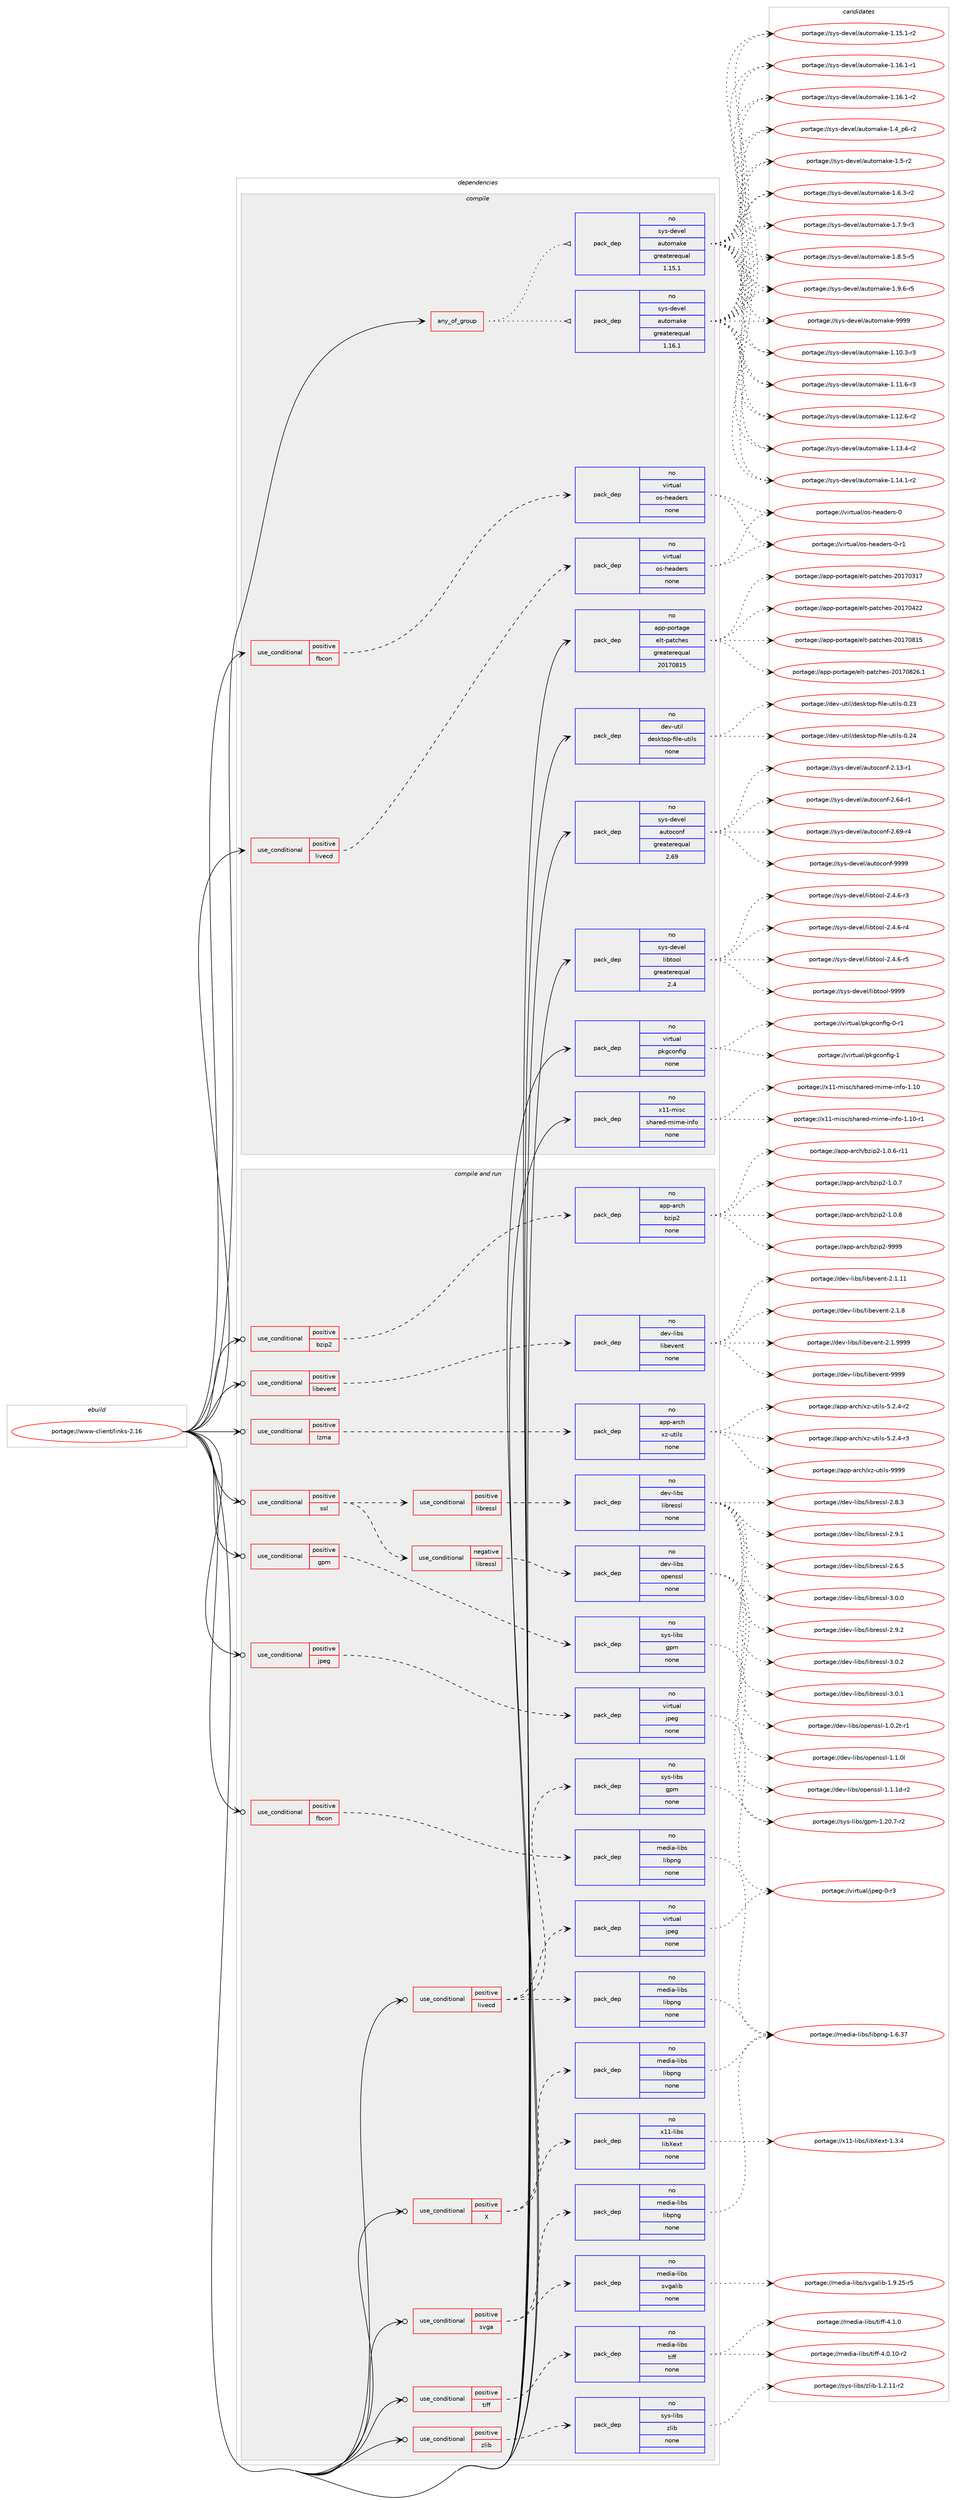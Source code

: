 digraph prolog {

# *************
# Graph options
# *************

newrank=true;
concentrate=true;
compound=true;
graph [rankdir=LR,fontname=Helvetica,fontsize=10,ranksep=1.5];#, ranksep=2.5, nodesep=0.2];
edge  [arrowhead=vee];
node  [fontname=Helvetica,fontsize=10];

# **********
# The ebuild
# **********

subgraph cluster_leftcol {
color=gray;
rank=same;
label=<<i>ebuild</i>>;
id [label="portage://www-client/links-2.16", color=red, width=4, href="../www-client/links-2.16.svg"];
}

# ****************
# The dependencies
# ****************

subgraph cluster_midcol {
color=gray;
label=<<i>dependencies</i>>;
subgraph cluster_compile {
fillcolor="#eeeeee";
style=filled;
label=<<i>compile</i>>;
subgraph any7565 {
dependency441439 [label=<<TABLE BORDER="0" CELLBORDER="1" CELLSPACING="0" CELLPADDING="4"><TR><TD CELLPADDING="10">any_of_group</TD></TR></TABLE>>, shape=none, color=red];subgraph pack327419 {
dependency441440 [label=<<TABLE BORDER="0" CELLBORDER="1" CELLSPACING="0" CELLPADDING="4" WIDTH="220"><TR><TD ROWSPAN="6" CELLPADDING="30">pack_dep</TD></TR><TR><TD WIDTH="110">no</TD></TR><TR><TD>sys-devel</TD></TR><TR><TD>automake</TD></TR><TR><TD>greaterequal</TD></TR><TR><TD>1.16.1</TD></TR></TABLE>>, shape=none, color=blue];
}
dependency441439:e -> dependency441440:w [weight=20,style="dotted",arrowhead="oinv"];
subgraph pack327420 {
dependency441441 [label=<<TABLE BORDER="0" CELLBORDER="1" CELLSPACING="0" CELLPADDING="4" WIDTH="220"><TR><TD ROWSPAN="6" CELLPADDING="30">pack_dep</TD></TR><TR><TD WIDTH="110">no</TD></TR><TR><TD>sys-devel</TD></TR><TR><TD>automake</TD></TR><TR><TD>greaterequal</TD></TR><TR><TD>1.15.1</TD></TR></TABLE>>, shape=none, color=blue];
}
dependency441439:e -> dependency441441:w [weight=20,style="dotted",arrowhead="oinv"];
}
id:e -> dependency441439:w [weight=20,style="solid",arrowhead="vee"];
subgraph cond106181 {
dependency441442 [label=<<TABLE BORDER="0" CELLBORDER="1" CELLSPACING="0" CELLPADDING="4"><TR><TD ROWSPAN="3" CELLPADDING="10">use_conditional</TD></TR><TR><TD>positive</TD></TR><TR><TD>fbcon</TD></TR></TABLE>>, shape=none, color=red];
subgraph pack327421 {
dependency441443 [label=<<TABLE BORDER="0" CELLBORDER="1" CELLSPACING="0" CELLPADDING="4" WIDTH="220"><TR><TD ROWSPAN="6" CELLPADDING="30">pack_dep</TD></TR><TR><TD WIDTH="110">no</TD></TR><TR><TD>virtual</TD></TR><TR><TD>os-headers</TD></TR><TR><TD>none</TD></TR><TR><TD></TD></TR></TABLE>>, shape=none, color=blue];
}
dependency441442:e -> dependency441443:w [weight=20,style="dashed",arrowhead="vee"];
}
id:e -> dependency441442:w [weight=20,style="solid",arrowhead="vee"];
subgraph cond106182 {
dependency441444 [label=<<TABLE BORDER="0" CELLBORDER="1" CELLSPACING="0" CELLPADDING="4"><TR><TD ROWSPAN="3" CELLPADDING="10">use_conditional</TD></TR><TR><TD>positive</TD></TR><TR><TD>livecd</TD></TR></TABLE>>, shape=none, color=red];
subgraph pack327422 {
dependency441445 [label=<<TABLE BORDER="0" CELLBORDER="1" CELLSPACING="0" CELLPADDING="4" WIDTH="220"><TR><TD ROWSPAN="6" CELLPADDING="30">pack_dep</TD></TR><TR><TD WIDTH="110">no</TD></TR><TR><TD>virtual</TD></TR><TR><TD>os-headers</TD></TR><TR><TD>none</TD></TR><TR><TD></TD></TR></TABLE>>, shape=none, color=blue];
}
dependency441444:e -> dependency441445:w [weight=20,style="dashed",arrowhead="vee"];
}
id:e -> dependency441444:w [weight=20,style="solid",arrowhead="vee"];
subgraph pack327423 {
dependency441446 [label=<<TABLE BORDER="0" CELLBORDER="1" CELLSPACING="0" CELLPADDING="4" WIDTH="220"><TR><TD ROWSPAN="6" CELLPADDING="30">pack_dep</TD></TR><TR><TD WIDTH="110">no</TD></TR><TR><TD>app-portage</TD></TR><TR><TD>elt-patches</TD></TR><TR><TD>greaterequal</TD></TR><TR><TD>20170815</TD></TR></TABLE>>, shape=none, color=blue];
}
id:e -> dependency441446:w [weight=20,style="solid",arrowhead="vee"];
subgraph pack327424 {
dependency441447 [label=<<TABLE BORDER="0" CELLBORDER="1" CELLSPACING="0" CELLPADDING="4" WIDTH="220"><TR><TD ROWSPAN="6" CELLPADDING="30">pack_dep</TD></TR><TR><TD WIDTH="110">no</TD></TR><TR><TD>dev-util</TD></TR><TR><TD>desktop-file-utils</TD></TR><TR><TD>none</TD></TR><TR><TD></TD></TR></TABLE>>, shape=none, color=blue];
}
id:e -> dependency441447:w [weight=20,style="solid",arrowhead="vee"];
subgraph pack327425 {
dependency441448 [label=<<TABLE BORDER="0" CELLBORDER="1" CELLSPACING="0" CELLPADDING="4" WIDTH="220"><TR><TD ROWSPAN="6" CELLPADDING="30">pack_dep</TD></TR><TR><TD WIDTH="110">no</TD></TR><TR><TD>sys-devel</TD></TR><TR><TD>autoconf</TD></TR><TR><TD>greaterequal</TD></TR><TR><TD>2.69</TD></TR></TABLE>>, shape=none, color=blue];
}
id:e -> dependency441448:w [weight=20,style="solid",arrowhead="vee"];
subgraph pack327426 {
dependency441449 [label=<<TABLE BORDER="0" CELLBORDER="1" CELLSPACING="0" CELLPADDING="4" WIDTH="220"><TR><TD ROWSPAN="6" CELLPADDING="30">pack_dep</TD></TR><TR><TD WIDTH="110">no</TD></TR><TR><TD>sys-devel</TD></TR><TR><TD>libtool</TD></TR><TR><TD>greaterequal</TD></TR><TR><TD>2.4</TD></TR></TABLE>>, shape=none, color=blue];
}
id:e -> dependency441449:w [weight=20,style="solid",arrowhead="vee"];
subgraph pack327427 {
dependency441450 [label=<<TABLE BORDER="0" CELLBORDER="1" CELLSPACING="0" CELLPADDING="4" WIDTH="220"><TR><TD ROWSPAN="6" CELLPADDING="30">pack_dep</TD></TR><TR><TD WIDTH="110">no</TD></TR><TR><TD>virtual</TD></TR><TR><TD>pkgconfig</TD></TR><TR><TD>none</TD></TR><TR><TD></TD></TR></TABLE>>, shape=none, color=blue];
}
id:e -> dependency441450:w [weight=20,style="solid",arrowhead="vee"];
subgraph pack327428 {
dependency441451 [label=<<TABLE BORDER="0" CELLBORDER="1" CELLSPACING="0" CELLPADDING="4" WIDTH="220"><TR><TD ROWSPAN="6" CELLPADDING="30">pack_dep</TD></TR><TR><TD WIDTH="110">no</TD></TR><TR><TD>x11-misc</TD></TR><TR><TD>shared-mime-info</TD></TR><TR><TD>none</TD></TR><TR><TD></TD></TR></TABLE>>, shape=none, color=blue];
}
id:e -> dependency441451:w [weight=20,style="solid",arrowhead="vee"];
}
subgraph cluster_compileandrun {
fillcolor="#eeeeee";
style=filled;
label=<<i>compile and run</i>>;
subgraph cond106183 {
dependency441452 [label=<<TABLE BORDER="0" CELLBORDER="1" CELLSPACING="0" CELLPADDING="4"><TR><TD ROWSPAN="3" CELLPADDING="10">use_conditional</TD></TR><TR><TD>positive</TD></TR><TR><TD>X</TD></TR></TABLE>>, shape=none, color=red];
subgraph pack327429 {
dependency441453 [label=<<TABLE BORDER="0" CELLBORDER="1" CELLSPACING="0" CELLPADDING="4" WIDTH="220"><TR><TD ROWSPAN="6" CELLPADDING="30">pack_dep</TD></TR><TR><TD WIDTH="110">no</TD></TR><TR><TD>media-libs</TD></TR><TR><TD>libpng</TD></TR><TR><TD>none</TD></TR><TR><TD></TD></TR></TABLE>>, shape=none, color=blue];
}
dependency441452:e -> dependency441453:w [weight=20,style="dashed",arrowhead="vee"];
subgraph pack327430 {
dependency441454 [label=<<TABLE BORDER="0" CELLBORDER="1" CELLSPACING="0" CELLPADDING="4" WIDTH="220"><TR><TD ROWSPAN="6" CELLPADDING="30">pack_dep</TD></TR><TR><TD WIDTH="110">no</TD></TR><TR><TD>x11-libs</TD></TR><TR><TD>libXext</TD></TR><TR><TD>none</TD></TR><TR><TD></TD></TR></TABLE>>, shape=none, color=blue];
}
dependency441452:e -> dependency441454:w [weight=20,style="dashed",arrowhead="vee"];
}
id:e -> dependency441452:w [weight=20,style="solid",arrowhead="odotvee"];
subgraph cond106184 {
dependency441455 [label=<<TABLE BORDER="0" CELLBORDER="1" CELLSPACING="0" CELLPADDING="4"><TR><TD ROWSPAN="3" CELLPADDING="10">use_conditional</TD></TR><TR><TD>positive</TD></TR><TR><TD>bzip2</TD></TR></TABLE>>, shape=none, color=red];
subgraph pack327431 {
dependency441456 [label=<<TABLE BORDER="0" CELLBORDER="1" CELLSPACING="0" CELLPADDING="4" WIDTH="220"><TR><TD ROWSPAN="6" CELLPADDING="30">pack_dep</TD></TR><TR><TD WIDTH="110">no</TD></TR><TR><TD>app-arch</TD></TR><TR><TD>bzip2</TD></TR><TR><TD>none</TD></TR><TR><TD></TD></TR></TABLE>>, shape=none, color=blue];
}
dependency441455:e -> dependency441456:w [weight=20,style="dashed",arrowhead="vee"];
}
id:e -> dependency441455:w [weight=20,style="solid",arrowhead="odotvee"];
subgraph cond106185 {
dependency441457 [label=<<TABLE BORDER="0" CELLBORDER="1" CELLSPACING="0" CELLPADDING="4"><TR><TD ROWSPAN="3" CELLPADDING="10">use_conditional</TD></TR><TR><TD>positive</TD></TR><TR><TD>fbcon</TD></TR></TABLE>>, shape=none, color=red];
subgraph pack327432 {
dependency441458 [label=<<TABLE BORDER="0" CELLBORDER="1" CELLSPACING="0" CELLPADDING="4" WIDTH="220"><TR><TD ROWSPAN="6" CELLPADDING="30">pack_dep</TD></TR><TR><TD WIDTH="110">no</TD></TR><TR><TD>media-libs</TD></TR><TR><TD>libpng</TD></TR><TR><TD>none</TD></TR><TR><TD></TD></TR></TABLE>>, shape=none, color=blue];
}
dependency441457:e -> dependency441458:w [weight=20,style="dashed",arrowhead="vee"];
}
id:e -> dependency441457:w [weight=20,style="solid",arrowhead="odotvee"];
subgraph cond106186 {
dependency441459 [label=<<TABLE BORDER="0" CELLBORDER="1" CELLSPACING="0" CELLPADDING="4"><TR><TD ROWSPAN="3" CELLPADDING="10">use_conditional</TD></TR><TR><TD>positive</TD></TR><TR><TD>gpm</TD></TR></TABLE>>, shape=none, color=red];
subgraph pack327433 {
dependency441460 [label=<<TABLE BORDER="0" CELLBORDER="1" CELLSPACING="0" CELLPADDING="4" WIDTH="220"><TR><TD ROWSPAN="6" CELLPADDING="30">pack_dep</TD></TR><TR><TD WIDTH="110">no</TD></TR><TR><TD>sys-libs</TD></TR><TR><TD>gpm</TD></TR><TR><TD>none</TD></TR><TR><TD></TD></TR></TABLE>>, shape=none, color=blue];
}
dependency441459:e -> dependency441460:w [weight=20,style="dashed",arrowhead="vee"];
}
id:e -> dependency441459:w [weight=20,style="solid",arrowhead="odotvee"];
subgraph cond106187 {
dependency441461 [label=<<TABLE BORDER="0" CELLBORDER="1" CELLSPACING="0" CELLPADDING="4"><TR><TD ROWSPAN="3" CELLPADDING="10">use_conditional</TD></TR><TR><TD>positive</TD></TR><TR><TD>jpeg</TD></TR></TABLE>>, shape=none, color=red];
subgraph pack327434 {
dependency441462 [label=<<TABLE BORDER="0" CELLBORDER="1" CELLSPACING="0" CELLPADDING="4" WIDTH="220"><TR><TD ROWSPAN="6" CELLPADDING="30">pack_dep</TD></TR><TR><TD WIDTH="110">no</TD></TR><TR><TD>virtual</TD></TR><TR><TD>jpeg</TD></TR><TR><TD>none</TD></TR><TR><TD></TD></TR></TABLE>>, shape=none, color=blue];
}
dependency441461:e -> dependency441462:w [weight=20,style="dashed",arrowhead="vee"];
}
id:e -> dependency441461:w [weight=20,style="solid",arrowhead="odotvee"];
subgraph cond106188 {
dependency441463 [label=<<TABLE BORDER="0" CELLBORDER="1" CELLSPACING="0" CELLPADDING="4"><TR><TD ROWSPAN="3" CELLPADDING="10">use_conditional</TD></TR><TR><TD>positive</TD></TR><TR><TD>libevent</TD></TR></TABLE>>, shape=none, color=red];
subgraph pack327435 {
dependency441464 [label=<<TABLE BORDER="0" CELLBORDER="1" CELLSPACING="0" CELLPADDING="4" WIDTH="220"><TR><TD ROWSPAN="6" CELLPADDING="30">pack_dep</TD></TR><TR><TD WIDTH="110">no</TD></TR><TR><TD>dev-libs</TD></TR><TR><TD>libevent</TD></TR><TR><TD>none</TD></TR><TR><TD></TD></TR></TABLE>>, shape=none, color=blue];
}
dependency441463:e -> dependency441464:w [weight=20,style="dashed",arrowhead="vee"];
}
id:e -> dependency441463:w [weight=20,style="solid",arrowhead="odotvee"];
subgraph cond106189 {
dependency441465 [label=<<TABLE BORDER="0" CELLBORDER="1" CELLSPACING="0" CELLPADDING="4"><TR><TD ROWSPAN="3" CELLPADDING="10">use_conditional</TD></TR><TR><TD>positive</TD></TR><TR><TD>livecd</TD></TR></TABLE>>, shape=none, color=red];
subgraph pack327436 {
dependency441466 [label=<<TABLE BORDER="0" CELLBORDER="1" CELLSPACING="0" CELLPADDING="4" WIDTH="220"><TR><TD ROWSPAN="6" CELLPADDING="30">pack_dep</TD></TR><TR><TD WIDTH="110">no</TD></TR><TR><TD>media-libs</TD></TR><TR><TD>libpng</TD></TR><TR><TD>none</TD></TR><TR><TD></TD></TR></TABLE>>, shape=none, color=blue];
}
dependency441465:e -> dependency441466:w [weight=20,style="dashed",arrowhead="vee"];
subgraph pack327437 {
dependency441467 [label=<<TABLE BORDER="0" CELLBORDER="1" CELLSPACING="0" CELLPADDING="4" WIDTH="220"><TR><TD ROWSPAN="6" CELLPADDING="30">pack_dep</TD></TR><TR><TD WIDTH="110">no</TD></TR><TR><TD>sys-libs</TD></TR><TR><TD>gpm</TD></TR><TR><TD>none</TD></TR><TR><TD></TD></TR></TABLE>>, shape=none, color=blue];
}
dependency441465:e -> dependency441467:w [weight=20,style="dashed",arrowhead="vee"];
subgraph pack327438 {
dependency441468 [label=<<TABLE BORDER="0" CELLBORDER="1" CELLSPACING="0" CELLPADDING="4" WIDTH="220"><TR><TD ROWSPAN="6" CELLPADDING="30">pack_dep</TD></TR><TR><TD WIDTH="110">no</TD></TR><TR><TD>virtual</TD></TR><TR><TD>jpeg</TD></TR><TR><TD>none</TD></TR><TR><TD></TD></TR></TABLE>>, shape=none, color=blue];
}
dependency441465:e -> dependency441468:w [weight=20,style="dashed",arrowhead="vee"];
}
id:e -> dependency441465:w [weight=20,style="solid",arrowhead="odotvee"];
subgraph cond106190 {
dependency441469 [label=<<TABLE BORDER="0" CELLBORDER="1" CELLSPACING="0" CELLPADDING="4"><TR><TD ROWSPAN="3" CELLPADDING="10">use_conditional</TD></TR><TR><TD>positive</TD></TR><TR><TD>lzma</TD></TR></TABLE>>, shape=none, color=red];
subgraph pack327439 {
dependency441470 [label=<<TABLE BORDER="0" CELLBORDER="1" CELLSPACING="0" CELLPADDING="4" WIDTH="220"><TR><TD ROWSPAN="6" CELLPADDING="30">pack_dep</TD></TR><TR><TD WIDTH="110">no</TD></TR><TR><TD>app-arch</TD></TR><TR><TD>xz-utils</TD></TR><TR><TD>none</TD></TR><TR><TD></TD></TR></TABLE>>, shape=none, color=blue];
}
dependency441469:e -> dependency441470:w [weight=20,style="dashed",arrowhead="vee"];
}
id:e -> dependency441469:w [weight=20,style="solid",arrowhead="odotvee"];
subgraph cond106191 {
dependency441471 [label=<<TABLE BORDER="0" CELLBORDER="1" CELLSPACING="0" CELLPADDING="4"><TR><TD ROWSPAN="3" CELLPADDING="10">use_conditional</TD></TR><TR><TD>positive</TD></TR><TR><TD>ssl</TD></TR></TABLE>>, shape=none, color=red];
subgraph cond106192 {
dependency441472 [label=<<TABLE BORDER="0" CELLBORDER="1" CELLSPACING="0" CELLPADDING="4"><TR><TD ROWSPAN="3" CELLPADDING="10">use_conditional</TD></TR><TR><TD>negative</TD></TR><TR><TD>libressl</TD></TR></TABLE>>, shape=none, color=red];
subgraph pack327440 {
dependency441473 [label=<<TABLE BORDER="0" CELLBORDER="1" CELLSPACING="0" CELLPADDING="4" WIDTH="220"><TR><TD ROWSPAN="6" CELLPADDING="30">pack_dep</TD></TR><TR><TD WIDTH="110">no</TD></TR><TR><TD>dev-libs</TD></TR><TR><TD>openssl</TD></TR><TR><TD>none</TD></TR><TR><TD></TD></TR></TABLE>>, shape=none, color=blue];
}
dependency441472:e -> dependency441473:w [weight=20,style="dashed",arrowhead="vee"];
}
dependency441471:e -> dependency441472:w [weight=20,style="dashed",arrowhead="vee"];
subgraph cond106193 {
dependency441474 [label=<<TABLE BORDER="0" CELLBORDER="1" CELLSPACING="0" CELLPADDING="4"><TR><TD ROWSPAN="3" CELLPADDING="10">use_conditional</TD></TR><TR><TD>positive</TD></TR><TR><TD>libressl</TD></TR></TABLE>>, shape=none, color=red];
subgraph pack327441 {
dependency441475 [label=<<TABLE BORDER="0" CELLBORDER="1" CELLSPACING="0" CELLPADDING="4" WIDTH="220"><TR><TD ROWSPAN="6" CELLPADDING="30">pack_dep</TD></TR><TR><TD WIDTH="110">no</TD></TR><TR><TD>dev-libs</TD></TR><TR><TD>libressl</TD></TR><TR><TD>none</TD></TR><TR><TD></TD></TR></TABLE>>, shape=none, color=blue];
}
dependency441474:e -> dependency441475:w [weight=20,style="dashed",arrowhead="vee"];
}
dependency441471:e -> dependency441474:w [weight=20,style="dashed",arrowhead="vee"];
}
id:e -> dependency441471:w [weight=20,style="solid",arrowhead="odotvee"];
subgraph cond106194 {
dependency441476 [label=<<TABLE BORDER="0" CELLBORDER="1" CELLSPACING="0" CELLPADDING="4"><TR><TD ROWSPAN="3" CELLPADDING="10">use_conditional</TD></TR><TR><TD>positive</TD></TR><TR><TD>svga</TD></TR></TABLE>>, shape=none, color=red];
subgraph pack327442 {
dependency441477 [label=<<TABLE BORDER="0" CELLBORDER="1" CELLSPACING="0" CELLPADDING="4" WIDTH="220"><TR><TD ROWSPAN="6" CELLPADDING="30">pack_dep</TD></TR><TR><TD WIDTH="110">no</TD></TR><TR><TD>media-libs</TD></TR><TR><TD>libpng</TD></TR><TR><TD>none</TD></TR><TR><TD></TD></TR></TABLE>>, shape=none, color=blue];
}
dependency441476:e -> dependency441477:w [weight=20,style="dashed",arrowhead="vee"];
subgraph pack327443 {
dependency441478 [label=<<TABLE BORDER="0" CELLBORDER="1" CELLSPACING="0" CELLPADDING="4" WIDTH="220"><TR><TD ROWSPAN="6" CELLPADDING="30">pack_dep</TD></TR><TR><TD WIDTH="110">no</TD></TR><TR><TD>media-libs</TD></TR><TR><TD>svgalib</TD></TR><TR><TD>none</TD></TR><TR><TD></TD></TR></TABLE>>, shape=none, color=blue];
}
dependency441476:e -> dependency441478:w [weight=20,style="dashed",arrowhead="vee"];
}
id:e -> dependency441476:w [weight=20,style="solid",arrowhead="odotvee"];
subgraph cond106195 {
dependency441479 [label=<<TABLE BORDER="0" CELLBORDER="1" CELLSPACING="0" CELLPADDING="4"><TR><TD ROWSPAN="3" CELLPADDING="10">use_conditional</TD></TR><TR><TD>positive</TD></TR><TR><TD>tiff</TD></TR></TABLE>>, shape=none, color=red];
subgraph pack327444 {
dependency441480 [label=<<TABLE BORDER="0" CELLBORDER="1" CELLSPACING="0" CELLPADDING="4" WIDTH="220"><TR><TD ROWSPAN="6" CELLPADDING="30">pack_dep</TD></TR><TR><TD WIDTH="110">no</TD></TR><TR><TD>media-libs</TD></TR><TR><TD>tiff</TD></TR><TR><TD>none</TD></TR><TR><TD></TD></TR></TABLE>>, shape=none, color=blue];
}
dependency441479:e -> dependency441480:w [weight=20,style="dashed",arrowhead="vee"];
}
id:e -> dependency441479:w [weight=20,style="solid",arrowhead="odotvee"];
subgraph cond106196 {
dependency441481 [label=<<TABLE BORDER="0" CELLBORDER="1" CELLSPACING="0" CELLPADDING="4"><TR><TD ROWSPAN="3" CELLPADDING="10">use_conditional</TD></TR><TR><TD>positive</TD></TR><TR><TD>zlib</TD></TR></TABLE>>, shape=none, color=red];
subgraph pack327445 {
dependency441482 [label=<<TABLE BORDER="0" CELLBORDER="1" CELLSPACING="0" CELLPADDING="4" WIDTH="220"><TR><TD ROWSPAN="6" CELLPADDING="30">pack_dep</TD></TR><TR><TD WIDTH="110">no</TD></TR><TR><TD>sys-libs</TD></TR><TR><TD>zlib</TD></TR><TR><TD>none</TD></TR><TR><TD></TD></TR></TABLE>>, shape=none, color=blue];
}
dependency441481:e -> dependency441482:w [weight=20,style="dashed",arrowhead="vee"];
}
id:e -> dependency441481:w [weight=20,style="solid",arrowhead="odotvee"];
}
subgraph cluster_run {
fillcolor="#eeeeee";
style=filled;
label=<<i>run</i>>;
}
}

# **************
# The candidates
# **************

subgraph cluster_choices {
rank=same;
color=gray;
label=<<i>candidates</i>>;

subgraph choice327419 {
color=black;
nodesep=1;
choiceportage11512111545100101118101108479711711611110997107101454946494846514511451 [label="portage://sys-devel/automake-1.10.3-r3", color=red, width=4,href="../sys-devel/automake-1.10.3-r3.svg"];
choiceportage11512111545100101118101108479711711611110997107101454946494946544511451 [label="portage://sys-devel/automake-1.11.6-r3", color=red, width=4,href="../sys-devel/automake-1.11.6-r3.svg"];
choiceportage11512111545100101118101108479711711611110997107101454946495046544511450 [label="portage://sys-devel/automake-1.12.6-r2", color=red, width=4,href="../sys-devel/automake-1.12.6-r2.svg"];
choiceportage11512111545100101118101108479711711611110997107101454946495146524511450 [label="portage://sys-devel/automake-1.13.4-r2", color=red, width=4,href="../sys-devel/automake-1.13.4-r2.svg"];
choiceportage11512111545100101118101108479711711611110997107101454946495246494511450 [label="portage://sys-devel/automake-1.14.1-r2", color=red, width=4,href="../sys-devel/automake-1.14.1-r2.svg"];
choiceportage11512111545100101118101108479711711611110997107101454946495346494511450 [label="portage://sys-devel/automake-1.15.1-r2", color=red, width=4,href="../sys-devel/automake-1.15.1-r2.svg"];
choiceportage11512111545100101118101108479711711611110997107101454946495446494511449 [label="portage://sys-devel/automake-1.16.1-r1", color=red, width=4,href="../sys-devel/automake-1.16.1-r1.svg"];
choiceportage11512111545100101118101108479711711611110997107101454946495446494511450 [label="portage://sys-devel/automake-1.16.1-r2", color=red, width=4,href="../sys-devel/automake-1.16.1-r2.svg"];
choiceportage115121115451001011181011084797117116111109971071014549465295112544511450 [label="portage://sys-devel/automake-1.4_p6-r2", color=red, width=4,href="../sys-devel/automake-1.4_p6-r2.svg"];
choiceportage11512111545100101118101108479711711611110997107101454946534511450 [label="portage://sys-devel/automake-1.5-r2", color=red, width=4,href="../sys-devel/automake-1.5-r2.svg"];
choiceportage115121115451001011181011084797117116111109971071014549465446514511450 [label="portage://sys-devel/automake-1.6.3-r2", color=red, width=4,href="../sys-devel/automake-1.6.3-r2.svg"];
choiceportage115121115451001011181011084797117116111109971071014549465546574511451 [label="portage://sys-devel/automake-1.7.9-r3", color=red, width=4,href="../sys-devel/automake-1.7.9-r3.svg"];
choiceportage115121115451001011181011084797117116111109971071014549465646534511453 [label="portage://sys-devel/automake-1.8.5-r5", color=red, width=4,href="../sys-devel/automake-1.8.5-r5.svg"];
choiceportage115121115451001011181011084797117116111109971071014549465746544511453 [label="portage://sys-devel/automake-1.9.6-r5", color=red, width=4,href="../sys-devel/automake-1.9.6-r5.svg"];
choiceportage115121115451001011181011084797117116111109971071014557575757 [label="portage://sys-devel/automake-9999", color=red, width=4,href="../sys-devel/automake-9999.svg"];
dependency441440:e -> choiceportage11512111545100101118101108479711711611110997107101454946494846514511451:w [style=dotted,weight="100"];
dependency441440:e -> choiceportage11512111545100101118101108479711711611110997107101454946494946544511451:w [style=dotted,weight="100"];
dependency441440:e -> choiceportage11512111545100101118101108479711711611110997107101454946495046544511450:w [style=dotted,weight="100"];
dependency441440:e -> choiceportage11512111545100101118101108479711711611110997107101454946495146524511450:w [style=dotted,weight="100"];
dependency441440:e -> choiceportage11512111545100101118101108479711711611110997107101454946495246494511450:w [style=dotted,weight="100"];
dependency441440:e -> choiceportage11512111545100101118101108479711711611110997107101454946495346494511450:w [style=dotted,weight="100"];
dependency441440:e -> choiceportage11512111545100101118101108479711711611110997107101454946495446494511449:w [style=dotted,weight="100"];
dependency441440:e -> choiceportage11512111545100101118101108479711711611110997107101454946495446494511450:w [style=dotted,weight="100"];
dependency441440:e -> choiceportage115121115451001011181011084797117116111109971071014549465295112544511450:w [style=dotted,weight="100"];
dependency441440:e -> choiceportage11512111545100101118101108479711711611110997107101454946534511450:w [style=dotted,weight="100"];
dependency441440:e -> choiceportage115121115451001011181011084797117116111109971071014549465446514511450:w [style=dotted,weight="100"];
dependency441440:e -> choiceportage115121115451001011181011084797117116111109971071014549465546574511451:w [style=dotted,weight="100"];
dependency441440:e -> choiceportage115121115451001011181011084797117116111109971071014549465646534511453:w [style=dotted,weight="100"];
dependency441440:e -> choiceportage115121115451001011181011084797117116111109971071014549465746544511453:w [style=dotted,weight="100"];
dependency441440:e -> choiceportage115121115451001011181011084797117116111109971071014557575757:w [style=dotted,weight="100"];
}
subgraph choice327420 {
color=black;
nodesep=1;
choiceportage11512111545100101118101108479711711611110997107101454946494846514511451 [label="portage://sys-devel/automake-1.10.3-r3", color=red, width=4,href="../sys-devel/automake-1.10.3-r3.svg"];
choiceportage11512111545100101118101108479711711611110997107101454946494946544511451 [label="portage://sys-devel/automake-1.11.6-r3", color=red, width=4,href="../sys-devel/automake-1.11.6-r3.svg"];
choiceportage11512111545100101118101108479711711611110997107101454946495046544511450 [label="portage://sys-devel/automake-1.12.6-r2", color=red, width=4,href="../sys-devel/automake-1.12.6-r2.svg"];
choiceportage11512111545100101118101108479711711611110997107101454946495146524511450 [label="portage://sys-devel/automake-1.13.4-r2", color=red, width=4,href="../sys-devel/automake-1.13.4-r2.svg"];
choiceportage11512111545100101118101108479711711611110997107101454946495246494511450 [label="portage://sys-devel/automake-1.14.1-r2", color=red, width=4,href="../sys-devel/automake-1.14.1-r2.svg"];
choiceportage11512111545100101118101108479711711611110997107101454946495346494511450 [label="portage://sys-devel/automake-1.15.1-r2", color=red, width=4,href="../sys-devel/automake-1.15.1-r2.svg"];
choiceportage11512111545100101118101108479711711611110997107101454946495446494511449 [label="portage://sys-devel/automake-1.16.1-r1", color=red, width=4,href="../sys-devel/automake-1.16.1-r1.svg"];
choiceportage11512111545100101118101108479711711611110997107101454946495446494511450 [label="portage://sys-devel/automake-1.16.1-r2", color=red, width=4,href="../sys-devel/automake-1.16.1-r2.svg"];
choiceportage115121115451001011181011084797117116111109971071014549465295112544511450 [label="portage://sys-devel/automake-1.4_p6-r2", color=red, width=4,href="../sys-devel/automake-1.4_p6-r2.svg"];
choiceportage11512111545100101118101108479711711611110997107101454946534511450 [label="portage://sys-devel/automake-1.5-r2", color=red, width=4,href="../sys-devel/automake-1.5-r2.svg"];
choiceportage115121115451001011181011084797117116111109971071014549465446514511450 [label="portage://sys-devel/automake-1.6.3-r2", color=red, width=4,href="../sys-devel/automake-1.6.3-r2.svg"];
choiceportage115121115451001011181011084797117116111109971071014549465546574511451 [label="portage://sys-devel/automake-1.7.9-r3", color=red, width=4,href="../sys-devel/automake-1.7.9-r3.svg"];
choiceportage115121115451001011181011084797117116111109971071014549465646534511453 [label="portage://sys-devel/automake-1.8.5-r5", color=red, width=4,href="../sys-devel/automake-1.8.5-r5.svg"];
choiceportage115121115451001011181011084797117116111109971071014549465746544511453 [label="portage://sys-devel/automake-1.9.6-r5", color=red, width=4,href="../sys-devel/automake-1.9.6-r5.svg"];
choiceportage115121115451001011181011084797117116111109971071014557575757 [label="portage://sys-devel/automake-9999", color=red, width=4,href="../sys-devel/automake-9999.svg"];
dependency441441:e -> choiceportage11512111545100101118101108479711711611110997107101454946494846514511451:w [style=dotted,weight="100"];
dependency441441:e -> choiceportage11512111545100101118101108479711711611110997107101454946494946544511451:w [style=dotted,weight="100"];
dependency441441:e -> choiceportage11512111545100101118101108479711711611110997107101454946495046544511450:w [style=dotted,weight="100"];
dependency441441:e -> choiceportage11512111545100101118101108479711711611110997107101454946495146524511450:w [style=dotted,weight="100"];
dependency441441:e -> choiceportage11512111545100101118101108479711711611110997107101454946495246494511450:w [style=dotted,weight="100"];
dependency441441:e -> choiceportage11512111545100101118101108479711711611110997107101454946495346494511450:w [style=dotted,weight="100"];
dependency441441:e -> choiceportage11512111545100101118101108479711711611110997107101454946495446494511449:w [style=dotted,weight="100"];
dependency441441:e -> choiceportage11512111545100101118101108479711711611110997107101454946495446494511450:w [style=dotted,weight="100"];
dependency441441:e -> choiceportage115121115451001011181011084797117116111109971071014549465295112544511450:w [style=dotted,weight="100"];
dependency441441:e -> choiceportage11512111545100101118101108479711711611110997107101454946534511450:w [style=dotted,weight="100"];
dependency441441:e -> choiceportage115121115451001011181011084797117116111109971071014549465446514511450:w [style=dotted,weight="100"];
dependency441441:e -> choiceportage115121115451001011181011084797117116111109971071014549465546574511451:w [style=dotted,weight="100"];
dependency441441:e -> choiceportage115121115451001011181011084797117116111109971071014549465646534511453:w [style=dotted,weight="100"];
dependency441441:e -> choiceportage115121115451001011181011084797117116111109971071014549465746544511453:w [style=dotted,weight="100"];
dependency441441:e -> choiceportage115121115451001011181011084797117116111109971071014557575757:w [style=dotted,weight="100"];
}
subgraph choice327421 {
color=black;
nodesep=1;
choiceportage118105114116117971084711111545104101971001011141154548 [label="portage://virtual/os-headers-0", color=red, width=4,href="../virtual/os-headers-0.svg"];
choiceportage1181051141161179710847111115451041019710010111411545484511449 [label="portage://virtual/os-headers-0-r1", color=red, width=4,href="../virtual/os-headers-0-r1.svg"];
dependency441443:e -> choiceportage118105114116117971084711111545104101971001011141154548:w [style=dotted,weight="100"];
dependency441443:e -> choiceportage1181051141161179710847111115451041019710010111411545484511449:w [style=dotted,weight="100"];
}
subgraph choice327422 {
color=black;
nodesep=1;
choiceportage118105114116117971084711111545104101971001011141154548 [label="portage://virtual/os-headers-0", color=red, width=4,href="../virtual/os-headers-0.svg"];
choiceportage1181051141161179710847111115451041019710010111411545484511449 [label="portage://virtual/os-headers-0-r1", color=red, width=4,href="../virtual/os-headers-0-r1.svg"];
dependency441445:e -> choiceportage118105114116117971084711111545104101971001011141154548:w [style=dotted,weight="100"];
dependency441445:e -> choiceportage1181051141161179710847111115451041019710010111411545484511449:w [style=dotted,weight="100"];
}
subgraph choice327423 {
color=black;
nodesep=1;
choiceportage97112112451121111141169710310147101108116451129711699104101115455048495548514955 [label="portage://app-portage/elt-patches-20170317", color=red, width=4,href="../app-portage/elt-patches-20170317.svg"];
choiceportage97112112451121111141169710310147101108116451129711699104101115455048495548525050 [label="portage://app-portage/elt-patches-20170422", color=red, width=4,href="../app-portage/elt-patches-20170422.svg"];
choiceportage97112112451121111141169710310147101108116451129711699104101115455048495548564953 [label="portage://app-portage/elt-patches-20170815", color=red, width=4,href="../app-portage/elt-patches-20170815.svg"];
choiceportage971121124511211111411697103101471011081164511297116991041011154550484955485650544649 [label="portage://app-portage/elt-patches-20170826.1", color=red, width=4,href="../app-portage/elt-patches-20170826.1.svg"];
dependency441446:e -> choiceportage97112112451121111141169710310147101108116451129711699104101115455048495548514955:w [style=dotted,weight="100"];
dependency441446:e -> choiceportage97112112451121111141169710310147101108116451129711699104101115455048495548525050:w [style=dotted,weight="100"];
dependency441446:e -> choiceportage97112112451121111141169710310147101108116451129711699104101115455048495548564953:w [style=dotted,weight="100"];
dependency441446:e -> choiceportage971121124511211111411697103101471011081164511297116991041011154550484955485650544649:w [style=dotted,weight="100"];
}
subgraph choice327424 {
color=black;
nodesep=1;
choiceportage100101118451171161051084710010111510711611111245102105108101451171161051081154548465051 [label="portage://dev-util/desktop-file-utils-0.23", color=red, width=4,href="../dev-util/desktop-file-utils-0.23.svg"];
choiceportage100101118451171161051084710010111510711611111245102105108101451171161051081154548465052 [label="portage://dev-util/desktop-file-utils-0.24", color=red, width=4,href="../dev-util/desktop-file-utils-0.24.svg"];
dependency441447:e -> choiceportage100101118451171161051084710010111510711611111245102105108101451171161051081154548465051:w [style=dotted,weight="100"];
dependency441447:e -> choiceportage100101118451171161051084710010111510711611111245102105108101451171161051081154548465052:w [style=dotted,weight="100"];
}
subgraph choice327425 {
color=black;
nodesep=1;
choiceportage1151211154510010111810110847971171161119911111010245504649514511449 [label="portage://sys-devel/autoconf-2.13-r1", color=red, width=4,href="../sys-devel/autoconf-2.13-r1.svg"];
choiceportage1151211154510010111810110847971171161119911111010245504654524511449 [label="portage://sys-devel/autoconf-2.64-r1", color=red, width=4,href="../sys-devel/autoconf-2.64-r1.svg"];
choiceportage1151211154510010111810110847971171161119911111010245504654574511452 [label="portage://sys-devel/autoconf-2.69-r4", color=red, width=4,href="../sys-devel/autoconf-2.69-r4.svg"];
choiceportage115121115451001011181011084797117116111991111101024557575757 [label="portage://sys-devel/autoconf-9999", color=red, width=4,href="../sys-devel/autoconf-9999.svg"];
dependency441448:e -> choiceportage1151211154510010111810110847971171161119911111010245504649514511449:w [style=dotted,weight="100"];
dependency441448:e -> choiceportage1151211154510010111810110847971171161119911111010245504654524511449:w [style=dotted,weight="100"];
dependency441448:e -> choiceportage1151211154510010111810110847971171161119911111010245504654574511452:w [style=dotted,weight="100"];
dependency441448:e -> choiceportage115121115451001011181011084797117116111991111101024557575757:w [style=dotted,weight="100"];
}
subgraph choice327426 {
color=black;
nodesep=1;
choiceportage1151211154510010111810110847108105981161111111084550465246544511451 [label="portage://sys-devel/libtool-2.4.6-r3", color=red, width=4,href="../sys-devel/libtool-2.4.6-r3.svg"];
choiceportage1151211154510010111810110847108105981161111111084550465246544511452 [label="portage://sys-devel/libtool-2.4.6-r4", color=red, width=4,href="../sys-devel/libtool-2.4.6-r4.svg"];
choiceportage1151211154510010111810110847108105981161111111084550465246544511453 [label="portage://sys-devel/libtool-2.4.6-r5", color=red, width=4,href="../sys-devel/libtool-2.4.6-r5.svg"];
choiceportage1151211154510010111810110847108105981161111111084557575757 [label="portage://sys-devel/libtool-9999", color=red, width=4,href="../sys-devel/libtool-9999.svg"];
dependency441449:e -> choiceportage1151211154510010111810110847108105981161111111084550465246544511451:w [style=dotted,weight="100"];
dependency441449:e -> choiceportage1151211154510010111810110847108105981161111111084550465246544511452:w [style=dotted,weight="100"];
dependency441449:e -> choiceportage1151211154510010111810110847108105981161111111084550465246544511453:w [style=dotted,weight="100"];
dependency441449:e -> choiceportage1151211154510010111810110847108105981161111111084557575757:w [style=dotted,weight="100"];
}
subgraph choice327427 {
color=black;
nodesep=1;
choiceportage11810511411611797108471121071039911111010210510345484511449 [label="portage://virtual/pkgconfig-0-r1", color=red, width=4,href="../virtual/pkgconfig-0-r1.svg"];
choiceportage1181051141161179710847112107103991111101021051034549 [label="portage://virtual/pkgconfig-1", color=red, width=4,href="../virtual/pkgconfig-1.svg"];
dependency441450:e -> choiceportage11810511411611797108471121071039911111010210510345484511449:w [style=dotted,weight="100"];
dependency441450:e -> choiceportage1181051141161179710847112107103991111101021051034549:w [style=dotted,weight="100"];
}
subgraph choice327428 {
color=black;
nodesep=1;
choiceportage12049494510910511599471151049711410110045109105109101451051101021114549464948 [label="portage://x11-misc/shared-mime-info-1.10", color=red, width=4,href="../x11-misc/shared-mime-info-1.10.svg"];
choiceportage120494945109105115994711510497114101100451091051091014510511010211145494649484511449 [label="portage://x11-misc/shared-mime-info-1.10-r1", color=red, width=4,href="../x11-misc/shared-mime-info-1.10-r1.svg"];
dependency441451:e -> choiceportage12049494510910511599471151049711410110045109105109101451051101021114549464948:w [style=dotted,weight="100"];
dependency441451:e -> choiceportage120494945109105115994711510497114101100451091051091014510511010211145494649484511449:w [style=dotted,weight="100"];
}
subgraph choice327429 {
color=black;
nodesep=1;
choiceportage109101100105974510810598115471081059811211010345494654465155 [label="portage://media-libs/libpng-1.6.37", color=red, width=4,href="../media-libs/libpng-1.6.37.svg"];
dependency441453:e -> choiceportage109101100105974510810598115471081059811211010345494654465155:w [style=dotted,weight="100"];
}
subgraph choice327430 {
color=black;
nodesep=1;
choiceportage12049494510810598115471081059888101120116454946514652 [label="portage://x11-libs/libXext-1.3.4", color=red, width=4,href="../x11-libs/libXext-1.3.4.svg"];
dependency441454:e -> choiceportage12049494510810598115471081059888101120116454946514652:w [style=dotted,weight="100"];
}
subgraph choice327431 {
color=black;
nodesep=1;
choiceportage97112112459711499104479812210511250454946484654451144949 [label="portage://app-arch/bzip2-1.0.6-r11", color=red, width=4,href="../app-arch/bzip2-1.0.6-r11.svg"];
choiceportage97112112459711499104479812210511250454946484655 [label="portage://app-arch/bzip2-1.0.7", color=red, width=4,href="../app-arch/bzip2-1.0.7.svg"];
choiceportage97112112459711499104479812210511250454946484656 [label="portage://app-arch/bzip2-1.0.8", color=red, width=4,href="../app-arch/bzip2-1.0.8.svg"];
choiceportage971121124597114991044798122105112504557575757 [label="portage://app-arch/bzip2-9999", color=red, width=4,href="../app-arch/bzip2-9999.svg"];
dependency441456:e -> choiceportage97112112459711499104479812210511250454946484654451144949:w [style=dotted,weight="100"];
dependency441456:e -> choiceportage97112112459711499104479812210511250454946484655:w [style=dotted,weight="100"];
dependency441456:e -> choiceportage97112112459711499104479812210511250454946484656:w [style=dotted,weight="100"];
dependency441456:e -> choiceportage971121124597114991044798122105112504557575757:w [style=dotted,weight="100"];
}
subgraph choice327432 {
color=black;
nodesep=1;
choiceportage109101100105974510810598115471081059811211010345494654465155 [label="portage://media-libs/libpng-1.6.37", color=red, width=4,href="../media-libs/libpng-1.6.37.svg"];
dependency441458:e -> choiceportage109101100105974510810598115471081059811211010345494654465155:w [style=dotted,weight="100"];
}
subgraph choice327433 {
color=black;
nodesep=1;
choiceportage115121115451081059811547103112109454946504846554511450 [label="portage://sys-libs/gpm-1.20.7-r2", color=red, width=4,href="../sys-libs/gpm-1.20.7-r2.svg"];
dependency441460:e -> choiceportage115121115451081059811547103112109454946504846554511450:w [style=dotted,weight="100"];
}
subgraph choice327434 {
color=black;
nodesep=1;
choiceportage118105114116117971084710611210110345484511451 [label="portage://virtual/jpeg-0-r3", color=red, width=4,href="../virtual/jpeg-0-r3.svg"];
dependency441462:e -> choiceportage118105114116117971084710611210110345484511451:w [style=dotted,weight="100"];
}
subgraph choice327435 {
color=black;
nodesep=1;
choiceportage1001011184510810598115471081059810111810111011645504649464949 [label="portage://dev-libs/libevent-2.1.11", color=red, width=4,href="../dev-libs/libevent-2.1.11.svg"];
choiceportage10010111845108105981154710810598101118101110116455046494656 [label="portage://dev-libs/libevent-2.1.8", color=red, width=4,href="../dev-libs/libevent-2.1.8.svg"];
choiceportage10010111845108105981154710810598101118101110116455046494657575757 [label="portage://dev-libs/libevent-2.1.9999", color=red, width=4,href="../dev-libs/libevent-2.1.9999.svg"];
choiceportage100101118451081059811547108105981011181011101164557575757 [label="portage://dev-libs/libevent-9999", color=red, width=4,href="../dev-libs/libevent-9999.svg"];
dependency441464:e -> choiceportage1001011184510810598115471081059810111810111011645504649464949:w [style=dotted,weight="100"];
dependency441464:e -> choiceportage10010111845108105981154710810598101118101110116455046494656:w [style=dotted,weight="100"];
dependency441464:e -> choiceportage10010111845108105981154710810598101118101110116455046494657575757:w [style=dotted,weight="100"];
dependency441464:e -> choiceportage100101118451081059811547108105981011181011101164557575757:w [style=dotted,weight="100"];
}
subgraph choice327436 {
color=black;
nodesep=1;
choiceportage109101100105974510810598115471081059811211010345494654465155 [label="portage://media-libs/libpng-1.6.37", color=red, width=4,href="../media-libs/libpng-1.6.37.svg"];
dependency441466:e -> choiceportage109101100105974510810598115471081059811211010345494654465155:w [style=dotted,weight="100"];
}
subgraph choice327437 {
color=black;
nodesep=1;
choiceportage115121115451081059811547103112109454946504846554511450 [label="portage://sys-libs/gpm-1.20.7-r2", color=red, width=4,href="../sys-libs/gpm-1.20.7-r2.svg"];
dependency441467:e -> choiceportage115121115451081059811547103112109454946504846554511450:w [style=dotted,weight="100"];
}
subgraph choice327438 {
color=black;
nodesep=1;
choiceportage118105114116117971084710611210110345484511451 [label="portage://virtual/jpeg-0-r3", color=red, width=4,href="../virtual/jpeg-0-r3.svg"];
dependency441468:e -> choiceportage118105114116117971084710611210110345484511451:w [style=dotted,weight="100"];
}
subgraph choice327439 {
color=black;
nodesep=1;
choiceportage9711211245971149910447120122451171161051081154553465046524511450 [label="portage://app-arch/xz-utils-5.2.4-r2", color=red, width=4,href="../app-arch/xz-utils-5.2.4-r2.svg"];
choiceportage9711211245971149910447120122451171161051081154553465046524511451 [label="portage://app-arch/xz-utils-5.2.4-r3", color=red, width=4,href="../app-arch/xz-utils-5.2.4-r3.svg"];
choiceportage9711211245971149910447120122451171161051081154557575757 [label="portage://app-arch/xz-utils-9999", color=red, width=4,href="../app-arch/xz-utils-9999.svg"];
dependency441470:e -> choiceportage9711211245971149910447120122451171161051081154553465046524511450:w [style=dotted,weight="100"];
dependency441470:e -> choiceportage9711211245971149910447120122451171161051081154553465046524511451:w [style=dotted,weight="100"];
dependency441470:e -> choiceportage9711211245971149910447120122451171161051081154557575757:w [style=dotted,weight="100"];
}
subgraph choice327440 {
color=black;
nodesep=1;
choiceportage1001011184510810598115471111121011101151151084549464846501164511449 [label="portage://dev-libs/openssl-1.0.2t-r1", color=red, width=4,href="../dev-libs/openssl-1.0.2t-r1.svg"];
choiceportage100101118451081059811547111112101110115115108454946494648108 [label="portage://dev-libs/openssl-1.1.0l", color=red, width=4,href="../dev-libs/openssl-1.1.0l.svg"];
choiceportage1001011184510810598115471111121011101151151084549464946491004511450 [label="portage://dev-libs/openssl-1.1.1d-r2", color=red, width=4,href="../dev-libs/openssl-1.1.1d-r2.svg"];
dependency441473:e -> choiceportage1001011184510810598115471111121011101151151084549464846501164511449:w [style=dotted,weight="100"];
dependency441473:e -> choiceportage100101118451081059811547111112101110115115108454946494648108:w [style=dotted,weight="100"];
dependency441473:e -> choiceportage1001011184510810598115471111121011101151151084549464946491004511450:w [style=dotted,weight="100"];
}
subgraph choice327441 {
color=black;
nodesep=1;
choiceportage10010111845108105981154710810598114101115115108455046544653 [label="portage://dev-libs/libressl-2.6.5", color=red, width=4,href="../dev-libs/libressl-2.6.5.svg"];
choiceportage10010111845108105981154710810598114101115115108455046564651 [label="portage://dev-libs/libressl-2.8.3", color=red, width=4,href="../dev-libs/libressl-2.8.3.svg"];
choiceportage10010111845108105981154710810598114101115115108455046574649 [label="portage://dev-libs/libressl-2.9.1", color=red, width=4,href="../dev-libs/libressl-2.9.1.svg"];
choiceportage10010111845108105981154710810598114101115115108455046574650 [label="portage://dev-libs/libressl-2.9.2", color=red, width=4,href="../dev-libs/libressl-2.9.2.svg"];
choiceportage10010111845108105981154710810598114101115115108455146484648 [label="portage://dev-libs/libressl-3.0.0", color=red, width=4,href="../dev-libs/libressl-3.0.0.svg"];
choiceportage10010111845108105981154710810598114101115115108455146484649 [label="portage://dev-libs/libressl-3.0.1", color=red, width=4,href="../dev-libs/libressl-3.0.1.svg"];
choiceportage10010111845108105981154710810598114101115115108455146484650 [label="portage://dev-libs/libressl-3.0.2", color=red, width=4,href="../dev-libs/libressl-3.0.2.svg"];
dependency441475:e -> choiceportage10010111845108105981154710810598114101115115108455046544653:w [style=dotted,weight="100"];
dependency441475:e -> choiceportage10010111845108105981154710810598114101115115108455046564651:w [style=dotted,weight="100"];
dependency441475:e -> choiceportage10010111845108105981154710810598114101115115108455046574649:w [style=dotted,weight="100"];
dependency441475:e -> choiceportage10010111845108105981154710810598114101115115108455046574650:w [style=dotted,weight="100"];
dependency441475:e -> choiceportage10010111845108105981154710810598114101115115108455146484648:w [style=dotted,weight="100"];
dependency441475:e -> choiceportage10010111845108105981154710810598114101115115108455146484649:w [style=dotted,weight="100"];
dependency441475:e -> choiceportage10010111845108105981154710810598114101115115108455146484650:w [style=dotted,weight="100"];
}
subgraph choice327442 {
color=black;
nodesep=1;
choiceportage109101100105974510810598115471081059811211010345494654465155 [label="portage://media-libs/libpng-1.6.37", color=red, width=4,href="../media-libs/libpng-1.6.37.svg"];
dependency441477:e -> choiceportage109101100105974510810598115471081059811211010345494654465155:w [style=dotted,weight="100"];
}
subgraph choice327443 {
color=black;
nodesep=1;
choiceportage109101100105974510810598115471151181039710810598454946574650534511453 [label="portage://media-libs/svgalib-1.9.25-r5", color=red, width=4,href="../media-libs/svgalib-1.9.25-r5.svg"];
dependency441478:e -> choiceportage109101100105974510810598115471151181039710810598454946574650534511453:w [style=dotted,weight="100"];
}
subgraph choice327444 {
color=black;
nodesep=1;
choiceportage10910110010597451081059811547116105102102455246484649484511450 [label="portage://media-libs/tiff-4.0.10-r2", color=red, width=4,href="../media-libs/tiff-4.0.10-r2.svg"];
choiceportage10910110010597451081059811547116105102102455246494648 [label="portage://media-libs/tiff-4.1.0", color=red, width=4,href="../media-libs/tiff-4.1.0.svg"];
dependency441480:e -> choiceportage10910110010597451081059811547116105102102455246484649484511450:w [style=dotted,weight="100"];
dependency441480:e -> choiceportage10910110010597451081059811547116105102102455246494648:w [style=dotted,weight="100"];
}
subgraph choice327445 {
color=black;
nodesep=1;
choiceportage11512111545108105981154712210810598454946504649494511450 [label="portage://sys-libs/zlib-1.2.11-r2", color=red, width=4,href="../sys-libs/zlib-1.2.11-r2.svg"];
dependency441482:e -> choiceportage11512111545108105981154712210810598454946504649494511450:w [style=dotted,weight="100"];
}
}

}
